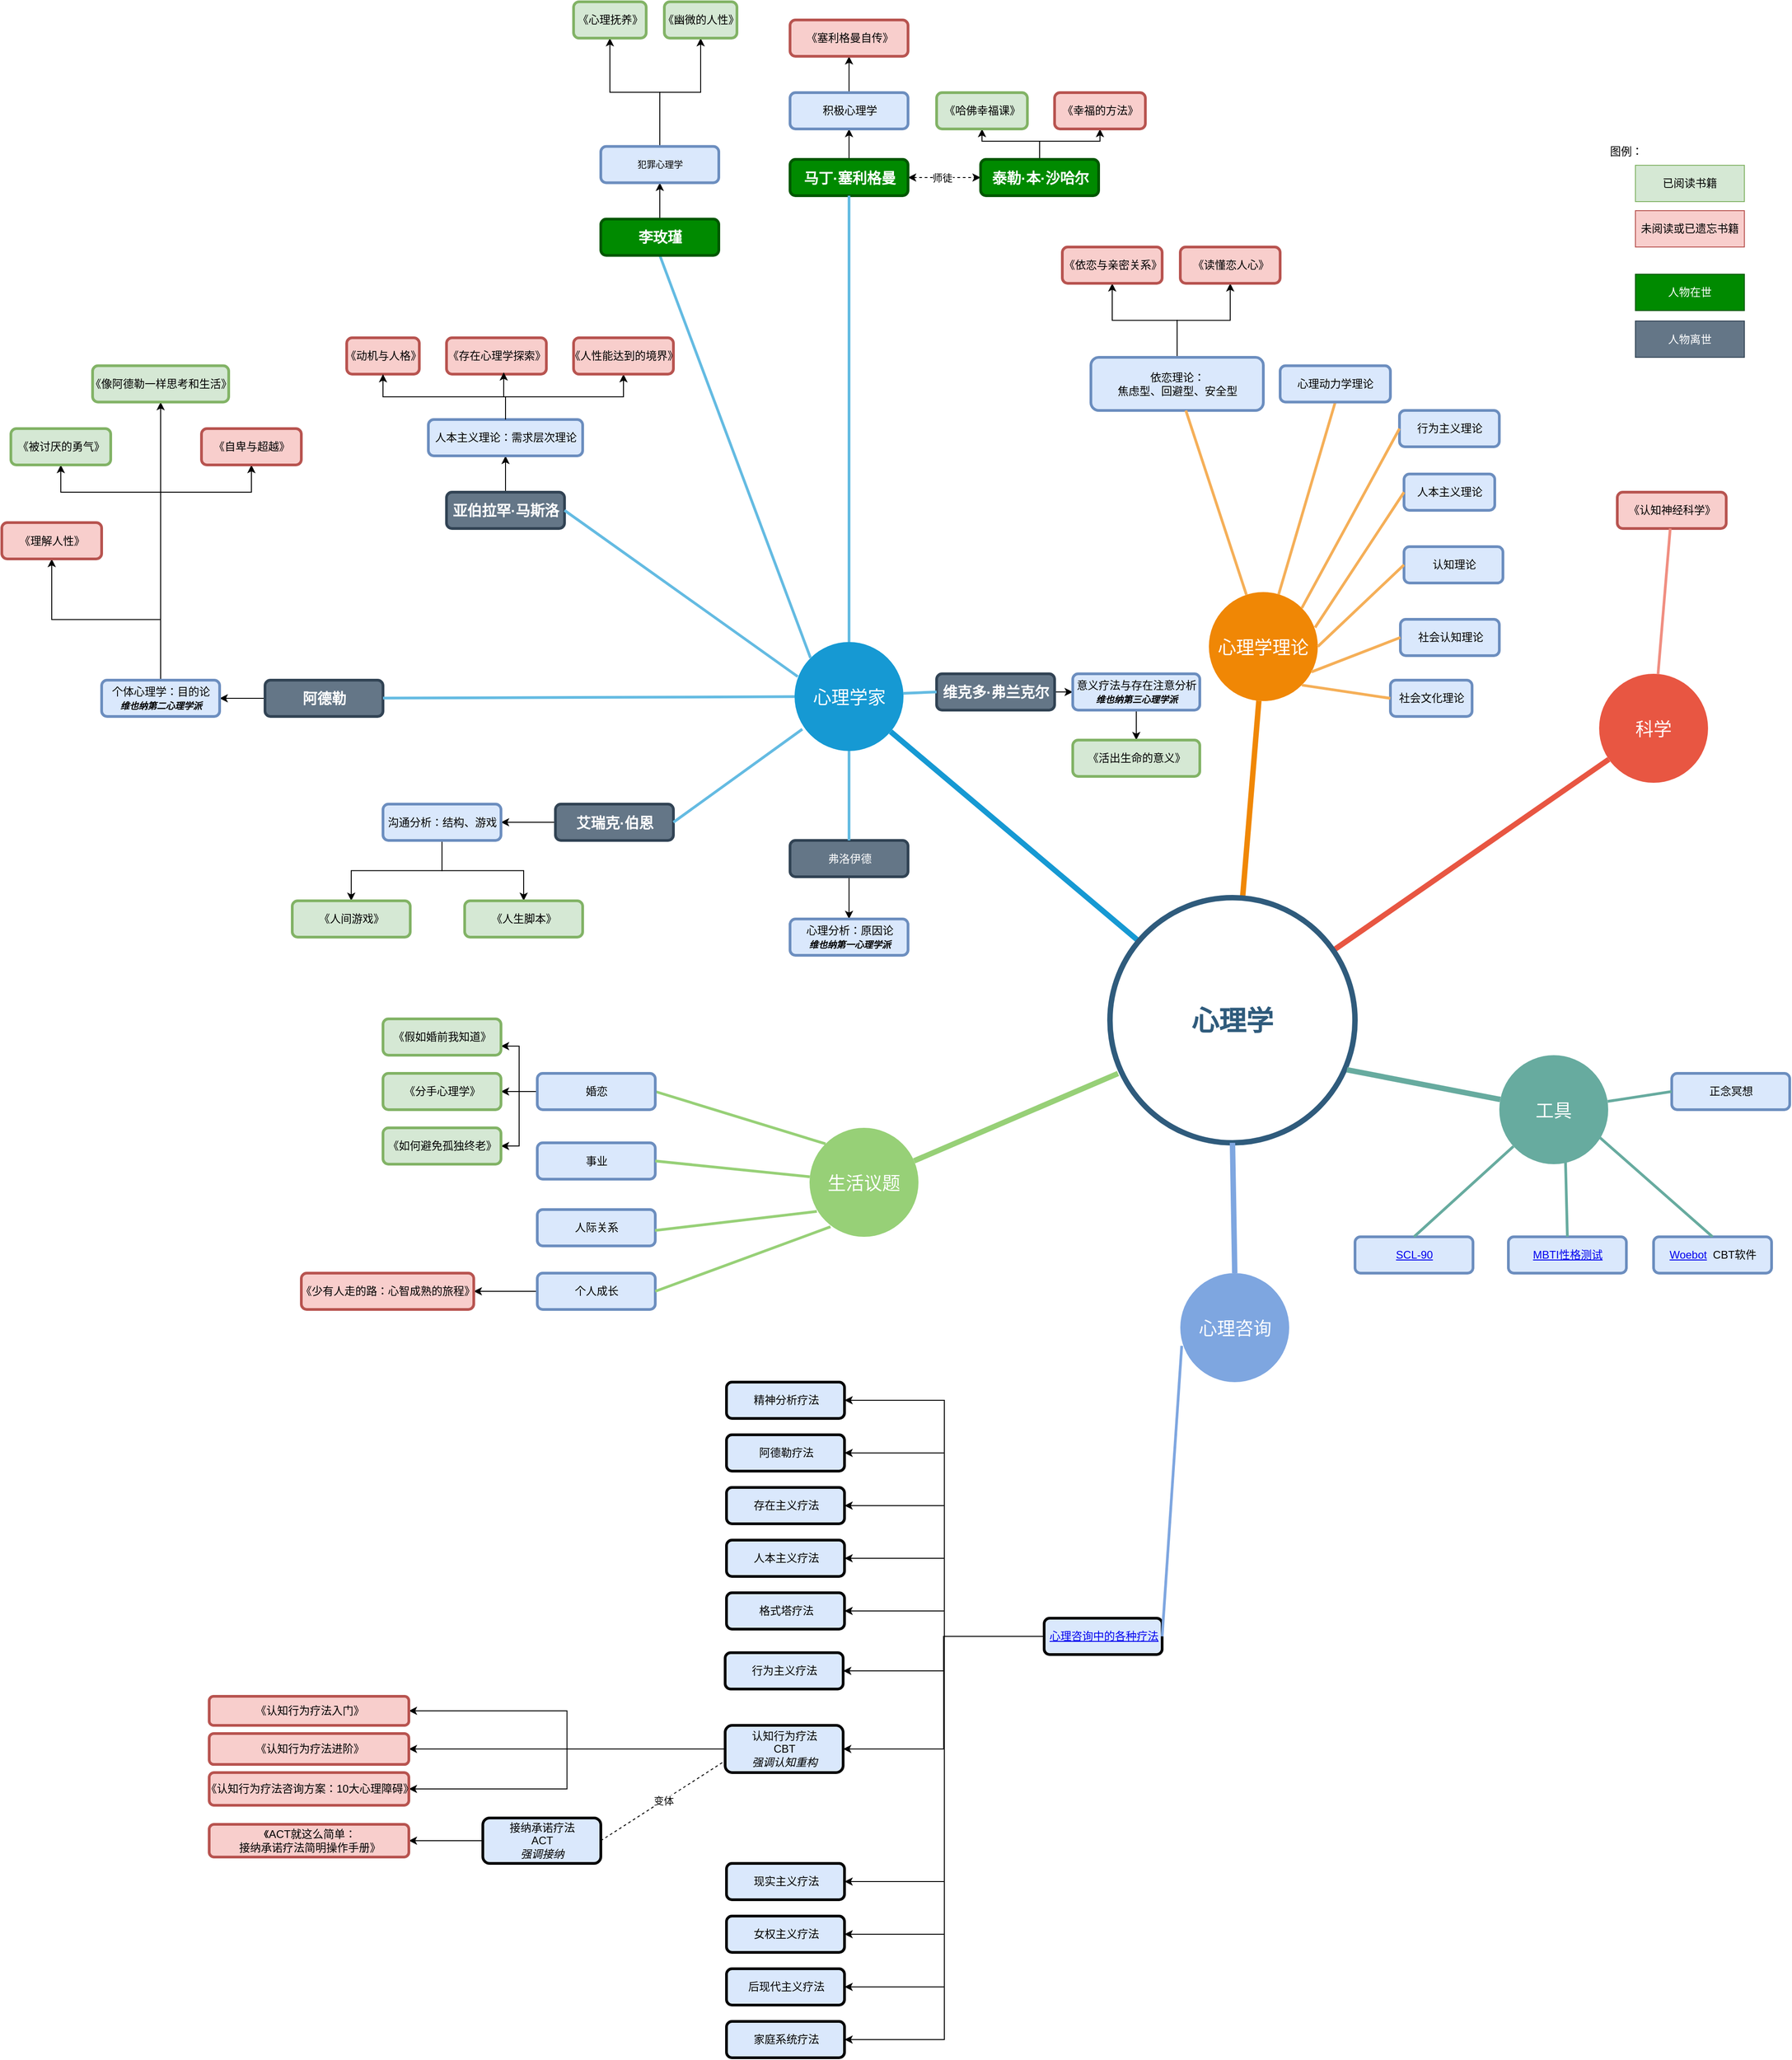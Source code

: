 <mxfile version="22.1.16" type="github">
  <diagram id="6a731a19-8d31-9384-78a2-239565b7b9f0" name="Page-1">
    <mxGraphModel dx="2595" dy="1586" grid="1" gridSize="10" guides="1" tooltips="1" connect="1" arrows="1" fold="1" page="1" pageScale="1" pageWidth="1169" pageHeight="827" background="none" math="0" shadow="0">
      <root>
        <mxCell id="0" />
        <mxCell id="1" parent="0" />
        <mxCell id="1350" value="心理学家" style="ellipse;whiteSpace=wrap;html=1;shadow=0;fontFamily=Helvetica;fontSize=20;fontColor=#FFFFFF;align=center;strokeWidth=3;fillColor=#1699D3;strokeColor=none;" parent="1" vertex="1">
          <mxGeometry x="613.5" y="395" width="120" height="120" as="geometry" />
        </mxCell>
        <mxCell id="1351" value="心理学理论" style="ellipse;whiteSpace=wrap;html=1;shadow=0;fontFamily=Helvetica;fontSize=20;fontColor=#FFFFFF;align=center;strokeWidth=3;fillColor=#F08705;strokeColor=none;gradientColor=none;" parent="1" vertex="1">
          <mxGeometry x="1070" y="340" width="120" height="120" as="geometry" />
        </mxCell>
        <mxCell id="1352" value="科学" style="ellipse;whiteSpace=wrap;html=1;shadow=0;fontFamily=Helvetica;fontSize=20;fontColor=#FFFFFF;align=center;strokeWidth=3;fillColor=#E85642;strokeColor=none;" parent="1" vertex="1">
          <mxGeometry x="1500" y="430" width="120" height="120" as="geometry" />
        </mxCell>
        <mxCell id="1359" style="endArrow=none;strokeWidth=6;strokeColor=#1699D3;html=1;" parent="1" source="1515" target="1350" edge="1">
          <mxGeometry relative="1" as="geometry" />
        </mxCell>
        <mxCell id="1360" style="endArrow=none;strokeWidth=6;strokeColor=#f08705;html=1;" parent="1" source="1515" target="1351" edge="1">
          <mxGeometry relative="1" as="geometry" />
        </mxCell>
        <mxCell id="1361" style="endArrow=none;strokeWidth=6;strokeColor=#E85642;html=1;" parent="1" source="1515" target="1352" edge="1">
          <mxGeometry relative="1" as="geometry" />
        </mxCell>
        <mxCell id="acqs4JBvhIZbfSe7umoF-1547" value="" style="edgeStyle=orthogonalEdgeStyle;rounded=0;orthogonalLoop=1;jettySize=auto;html=1;" parent="1" source="1372" target="acqs4JBvhIZbfSe7umoF-1546" edge="1">
          <mxGeometry relative="1" as="geometry" />
        </mxCell>
        <mxCell id="1372" value="弗洛伊德" style="rounded=1;fillColor=#647687;strokeColor=#314354;strokeWidth=3;shadow=0;html=1;fontColor=#ffffff;" parent="1" vertex="1">
          <mxGeometry x="608.5" y="613.5" width="130" height="40" as="geometry" />
        </mxCell>
        <mxCell id="acqs4JBvhIZbfSe7umoF-1543" value="" style="edgeStyle=orthogonalEdgeStyle;rounded=0;orthogonalLoop=1;jettySize=auto;html=1;" parent="1" source="1373" target="acqs4JBvhIZbfSe7umoF-1542" edge="1">
          <mxGeometry relative="1" as="geometry" />
        </mxCell>
        <mxCell id="1373" value="&lt;font style=&quot;font-size: 16px;&quot;&gt;&lt;b&gt;阿德勒&lt;/b&gt;&lt;/font&gt;" style="rounded=1;fillColor=#647687;strokeColor=#314354;strokeWidth=3;shadow=0;html=1;fontColor=#ffffff;" parent="1" vertex="1">
          <mxGeometry x="30" y="437" width="130" height="40" as="geometry" />
        </mxCell>
        <mxCell id="acqs4JBvhIZbfSe7umoF-1552" value="" style="edgeStyle=orthogonalEdgeStyle;rounded=0;orthogonalLoop=1;jettySize=auto;html=1;" parent="1" source="1374" target="acqs4JBvhIZbfSe7umoF-1551" edge="1">
          <mxGeometry relative="1" as="geometry" />
        </mxCell>
        <mxCell id="acqs4JBvhIZbfSe7umoF-1590" value="" style="edgeStyle=orthogonalEdgeStyle;rounded=0;orthogonalLoop=1;jettySize=auto;html=1;startArrow=classic;startFill=1;dashed=1;" parent="1" source="1374" target="acqs4JBvhIZbfSe7umoF-1589" edge="1">
          <mxGeometry relative="1" as="geometry" />
        </mxCell>
        <mxCell id="acqs4JBvhIZbfSe7umoF-1642" value="师徒" style="edgeLabel;html=1;align=center;verticalAlign=middle;resizable=0;points=[];" parent="acqs4JBvhIZbfSe7umoF-1590" vertex="1" connectable="0">
          <mxGeometry x="-0.062" y="1" relative="1" as="geometry">
            <mxPoint y="1" as="offset" />
          </mxGeometry>
        </mxCell>
        <mxCell id="1374" value="&lt;font style=&quot;font-size: 16px;&quot;&gt;&lt;b&gt;马丁·塞利格曼&lt;/b&gt;&lt;/font&gt;" style="rounded=1;fillColor=#008a00;strokeColor=#005700;strokeWidth=3;shadow=0;html=1;fontColor=#ffffff;" parent="1" vertex="1">
          <mxGeometry x="608.5" y="-136.5" width="130" height="40" as="geometry" />
        </mxCell>
        <mxCell id="1384" value="" style="edgeStyle=none;endArrow=none;strokeWidth=3;strokeColor=#64BBE2;html=1;" parent="1" source="1350" target="1372" edge="1">
          <mxGeometry x="-221.5" y="56.5" width="100" height="100" as="geometry">
            <mxPoint x="-131.5" y="280" as="sourcePoint" />
            <mxPoint x="-31.5" y="180" as="targetPoint" />
          </mxGeometry>
        </mxCell>
        <mxCell id="1385" value="" style="edgeStyle=none;endArrow=none;strokeWidth=3;strokeColor=#64BBE2;html=1;" parent="1" source="1350" target="1373" edge="1">
          <mxGeometry x="-221.5" y="56.5" width="100" height="100" as="geometry">
            <mxPoint x="-131.5" y="280" as="sourcePoint" />
            <mxPoint x="-31.5" y="180" as="targetPoint" />
          </mxGeometry>
        </mxCell>
        <mxCell id="1386" value="" style="edgeStyle=none;endArrow=none;strokeWidth=3;strokeColor=#64BBE2;html=1;" parent="1" source="1350" target="1374" edge="1">
          <mxGeometry x="-221.5" y="56.5" width="100" height="100" as="geometry">
            <mxPoint x="-131.5" y="280" as="sourcePoint" />
            <mxPoint x="-31.5" y="180" as="targetPoint" />
          </mxGeometry>
        </mxCell>
        <mxCell id="acqs4JBvhIZbfSe7umoF-1562" style="edgeStyle=orthogonalEdgeStyle;rounded=0;orthogonalLoop=1;jettySize=auto;html=1;exitX=0.5;exitY=0;exitDx=0;exitDy=0;entryX=0.5;entryY=1;entryDx=0;entryDy=0;" parent="1" source="1392" target="acqs4JBvhIZbfSe7umoF-1554" edge="1">
          <mxGeometry relative="1" as="geometry" />
        </mxCell>
        <mxCell id="acqs4JBvhIZbfSe7umoF-1563" style="edgeStyle=orthogonalEdgeStyle;rounded=0;orthogonalLoop=1;jettySize=auto;html=1;exitX=0.5;exitY=0;exitDx=0;exitDy=0;entryX=0.5;entryY=1;entryDx=0;entryDy=0;" parent="1" source="1392" target="acqs4JBvhIZbfSe7umoF-1556" edge="1">
          <mxGeometry relative="1" as="geometry" />
        </mxCell>
        <mxCell id="1392" value="依恋理论：&lt;br&gt;焦虑型、回避型、安全型" style="rounded=1;fillColor=#dae8fc;strokeColor=#6c8ebf;strokeWidth=3;shadow=0;html=1;" parent="1" vertex="1">
          <mxGeometry x="940" y="81.5" width="190" height="58.5" as="geometry" />
        </mxCell>
        <mxCell id="1404" value="" style="edgeStyle=none;endArrow=none;strokeWidth=3;strokeColor=#F5AF58;html=1;" parent="1" source="1351" target="1392" edge="1">
          <mxGeometry x="3.5" y="21.5" width="100" height="100" as="geometry">
            <mxPoint x="3.5" y="121.5" as="sourcePoint" />
            <mxPoint x="103.5" y="21.5" as="targetPoint" />
          </mxGeometry>
        </mxCell>
        <mxCell id="1405" value="" style="edgeStyle=none;endArrow=none;strokeWidth=3;strokeColor=#F5AF58;html=1;entryX=0.5;entryY=1;entryDx=0;entryDy=0;" parent="1" source="1351" target="acqs4JBvhIZbfSe7umoF-1697" edge="1">
          <mxGeometry x="3.5" y="21.5" width="100" height="100" as="geometry">
            <mxPoint x="3.5" y="121.5" as="sourcePoint" />
            <mxPoint x="1217.235" y="121.5" as="targetPoint" />
          </mxGeometry>
        </mxCell>
        <mxCell id="1416" value="《认知神经科学》" style="rounded=1;fillColor=#f8cecc;strokeColor=#b85450;strokeWidth=3;shadow=0;html=1;" parent="1" vertex="1">
          <mxGeometry x="1520" y="230" width="120" height="40" as="geometry" />
        </mxCell>
        <mxCell id="1427" value="" style="edgeStyle=none;endArrow=none;strokeWidth=3;strokeColor=#F08E81;html=1;" parent="1" source="1352" target="1416" edge="1">
          <mxGeometry x="31" y="106.5" width="100" height="100" as="geometry">
            <mxPoint x="31" y="206.5" as="sourcePoint" />
            <mxPoint x="131" y="106.5" as="targetPoint" />
          </mxGeometry>
        </mxCell>
        <mxCell id="1515" value="心理学" style="ellipse;whiteSpace=wrap;html=1;shadow=0;fontFamily=Helvetica;fontSize=30;fontColor=#2F5B7C;align=center;strokeColor=#2F5B7C;strokeWidth=6;fillColor=#FFFFFF;fontStyle=1;gradientColor=none;" parent="1" vertex="1">
          <mxGeometry x="961" y="676.5" width="270" height="270" as="geometry" />
        </mxCell>
        <mxCell id="acqs4JBvhIZbfSe7umoF-1571" style="edgeStyle=orthogonalEdgeStyle;rounded=0;orthogonalLoop=1;jettySize=auto;html=1;exitX=0.5;exitY=0;exitDx=0;exitDy=0;entryX=0.5;entryY=1;entryDx=0;entryDy=0;" parent="1" source="acqs4JBvhIZbfSe7umoF-1542" target="acqs4JBvhIZbfSe7umoF-1570" edge="1">
          <mxGeometry relative="1" as="geometry">
            <Array as="points">
              <mxPoint x="-85" y="230" />
              <mxPoint x="-195" y="230" />
            </Array>
          </mxGeometry>
        </mxCell>
        <mxCell id="acqs4JBvhIZbfSe7umoF-1572" style="edgeStyle=orthogonalEdgeStyle;rounded=0;orthogonalLoop=1;jettySize=auto;html=1;exitX=0.5;exitY=0;exitDx=0;exitDy=0;entryX=0.5;entryY=1;entryDx=0;entryDy=0;" parent="1" source="acqs4JBvhIZbfSe7umoF-1542" target="acqs4JBvhIZbfSe7umoF-1567" edge="1">
          <mxGeometry relative="1" as="geometry" />
        </mxCell>
        <mxCell id="acqs4JBvhIZbfSe7umoF-1573" style="edgeStyle=orthogonalEdgeStyle;rounded=0;orthogonalLoop=1;jettySize=auto;html=1;exitX=0.5;exitY=0;exitDx=0;exitDy=0;" parent="1" source="acqs4JBvhIZbfSe7umoF-1542" target="acqs4JBvhIZbfSe7umoF-1565" edge="1">
          <mxGeometry relative="1" as="geometry">
            <Array as="points">
              <mxPoint x="-85" y="230" />
              <mxPoint x="15" y="230" />
            </Array>
          </mxGeometry>
        </mxCell>
        <mxCell id="acqs4JBvhIZbfSe7umoF-1576" style="edgeStyle=orthogonalEdgeStyle;rounded=0;orthogonalLoop=1;jettySize=auto;html=1;exitX=0.5;exitY=0;exitDx=0;exitDy=0;entryX=0.5;entryY=1;entryDx=0;entryDy=0;" parent="1" source="acqs4JBvhIZbfSe7umoF-1542" target="acqs4JBvhIZbfSe7umoF-1574" edge="1">
          <mxGeometry relative="1" as="geometry" />
        </mxCell>
        <mxCell id="acqs4JBvhIZbfSe7umoF-1542" value="个体心理学：目的论&lt;br&gt;&lt;i&gt;&lt;font style=&quot;font-size: 10px;&quot;&gt;&lt;b&gt;维也纳第二心理学派&lt;/b&gt;&lt;/font&gt;&lt;/i&gt;" style="rounded=1;fillColor=#dae8fc;strokeColor=#6c8ebf;strokeWidth=3;shadow=0;html=1;" parent="1" vertex="1">
          <mxGeometry x="-150" y="437" width="130" height="40" as="geometry" />
        </mxCell>
        <mxCell id="acqs4JBvhIZbfSe7umoF-1546" value="心理分析：原因论&lt;br&gt;&lt;i style=&quot;border-color: var(--border-color);&quot;&gt;&lt;font style=&quot;border-color: var(--border-color); font-size: 10px;&quot;&gt;&lt;b style=&quot;border-color: var(--border-color);&quot;&gt;维也纳第一心理学派&lt;/b&gt;&lt;/font&gt;&lt;/i&gt;" style="rounded=1;fillColor=#dae8fc;strokeColor=#6c8ebf;strokeWidth=3;shadow=0;html=1;" parent="1" vertex="1">
          <mxGeometry x="608.5" y="700" width="130" height="40" as="geometry" />
        </mxCell>
        <mxCell id="acqs4JBvhIZbfSe7umoF-1597" value="" style="edgeStyle=orthogonalEdgeStyle;rounded=0;orthogonalLoop=1;jettySize=auto;html=1;" parent="1" source="acqs4JBvhIZbfSe7umoF-1551" target="acqs4JBvhIZbfSe7umoF-1596" edge="1">
          <mxGeometry relative="1" as="geometry" />
        </mxCell>
        <mxCell id="acqs4JBvhIZbfSe7umoF-1551" value="积极心理学" style="rounded=1;fillColor=#dae8fc;strokeColor=#6c8ebf;strokeWidth=3;shadow=0;html=1;" parent="1" vertex="1">
          <mxGeometry x="608.5" y="-210" width="130" height="40" as="geometry" />
        </mxCell>
        <mxCell id="acqs4JBvhIZbfSe7umoF-1554" value="《依恋与亲密关系》" style="rounded=1;fillColor=#f8cecc;strokeColor=#b85450;strokeWidth=3;shadow=0;html=1;" parent="1" vertex="1">
          <mxGeometry x="908.5" y="-40" width="110" height="40" as="geometry" />
        </mxCell>
        <mxCell id="acqs4JBvhIZbfSe7umoF-1556" value="《读懂恋人心》" style="rounded=1;fillColor=#f8cecc;strokeColor=#b85450;strokeWidth=3;shadow=0;html=1;" parent="1" vertex="1">
          <mxGeometry x="1038.5" y="-40" width="110" height="40" as="geometry" />
        </mxCell>
        <mxCell id="acqs4JBvhIZbfSe7umoF-1565" value="《自卑与超越》" style="rounded=1;fillColor=#f8cecc;strokeColor=#b85450;strokeWidth=3;shadow=0;html=1;" parent="1" vertex="1">
          <mxGeometry x="-40" y="160" width="110" height="40" as="geometry" />
        </mxCell>
        <mxCell id="acqs4JBvhIZbfSe7umoF-1567" value="《像阿德勒一样思考和生活》" style="rounded=1;fillColor=#d5e8d4;strokeColor=#82b366;strokeWidth=3;shadow=0;html=1;" parent="1" vertex="1">
          <mxGeometry x="-160" y="90.75" width="150" height="40" as="geometry" />
        </mxCell>
        <mxCell id="acqs4JBvhIZbfSe7umoF-1570" value="《被讨厌的勇气》" style="rounded=1;fillColor=#d5e8d4;strokeColor=#82b366;strokeWidth=3;shadow=0;html=1;" parent="1" vertex="1">
          <mxGeometry x="-250" y="160" width="110" height="40" as="geometry" />
        </mxCell>
        <mxCell id="acqs4JBvhIZbfSe7umoF-1574" value="《理解人性》" style="rounded=1;fillColor=#f8cecc;strokeColor=#b85450;strokeWidth=3;shadow=0;html=1;" parent="1" vertex="1">
          <mxGeometry x="-260" y="263.5" width="110" height="40" as="geometry" />
        </mxCell>
        <mxCell id="acqs4JBvhIZbfSe7umoF-1582" value="" style="edgeStyle=orthogonalEdgeStyle;rounded=0;orthogonalLoop=1;jettySize=auto;html=1;" parent="1" source="acqs4JBvhIZbfSe7umoF-1578" target="acqs4JBvhIZbfSe7umoF-1581" edge="1">
          <mxGeometry relative="1" as="geometry" />
        </mxCell>
        <mxCell id="acqs4JBvhIZbfSe7umoF-1578" value="&lt;font style=&quot;font-size: 16px;&quot;&gt;&lt;b&gt;艾瑞克·伯恩&lt;/b&gt;&lt;/font&gt;" style="rounded=1;fillColor=#647687;strokeColor=#314354;strokeWidth=3;shadow=0;html=1;fontColor=#ffffff;" parent="1" vertex="1">
          <mxGeometry x="350" y="573.5" width="130" height="40" as="geometry" />
        </mxCell>
        <mxCell id="acqs4JBvhIZbfSe7umoF-1580" value="" style="edgeStyle=none;endArrow=none;strokeWidth=3;strokeColor=#64BBE2;html=1;exitX=0.071;exitY=0.8;exitDx=0;exitDy=0;exitPerimeter=0;entryX=1;entryY=0.5;entryDx=0;entryDy=0;" parent="1" source="1350" target="acqs4JBvhIZbfSe7umoF-1578" edge="1">
          <mxGeometry x="-221.5" y="56.5" width="100" height="100" as="geometry">
            <mxPoint x="585" y="699.7" as="sourcePoint" />
            <mxPoint x="441" y="701.7" as="targetPoint" />
          </mxGeometry>
        </mxCell>
        <mxCell id="acqs4JBvhIZbfSe7umoF-1584" value="" style="edgeStyle=orthogonalEdgeStyle;rounded=0;orthogonalLoop=1;jettySize=auto;html=1;" parent="1" source="acqs4JBvhIZbfSe7umoF-1581" target="acqs4JBvhIZbfSe7umoF-1583" edge="1">
          <mxGeometry relative="1" as="geometry" />
        </mxCell>
        <mxCell id="acqs4JBvhIZbfSe7umoF-1588" style="edgeStyle=orthogonalEdgeStyle;rounded=0;orthogonalLoop=1;jettySize=auto;html=1;exitX=0.5;exitY=1;exitDx=0;exitDy=0;entryX=0.5;entryY=0;entryDx=0;entryDy=0;" parent="1" source="acqs4JBvhIZbfSe7umoF-1581" target="acqs4JBvhIZbfSe7umoF-1585" edge="1">
          <mxGeometry relative="1" as="geometry" />
        </mxCell>
        <mxCell id="acqs4JBvhIZbfSe7umoF-1581" value="沟通分析：结构、游戏" style="rounded=1;fillColor=#dae8fc;strokeColor=#6c8ebf;strokeWidth=3;shadow=0;html=1;" parent="1" vertex="1">
          <mxGeometry x="160" y="573.5" width="130" height="40" as="geometry" />
        </mxCell>
        <mxCell id="acqs4JBvhIZbfSe7umoF-1583" value="《人间游戏》" style="rounded=1;fillColor=#d5e8d4;strokeColor=#82b366;strokeWidth=3;shadow=0;html=1;" parent="1" vertex="1">
          <mxGeometry x="60" y="680" width="130" height="40" as="geometry" />
        </mxCell>
        <mxCell id="acqs4JBvhIZbfSe7umoF-1585" value="《人生脚本》" style="rounded=1;fillColor=#d5e8d4;strokeColor=#82b366;strokeWidth=3;shadow=0;html=1;" parent="1" vertex="1">
          <mxGeometry x="250" y="680" width="130" height="40" as="geometry" />
        </mxCell>
        <mxCell id="acqs4JBvhIZbfSe7umoF-1592" value="" style="edgeStyle=orthogonalEdgeStyle;rounded=0;orthogonalLoop=1;jettySize=auto;html=1;" parent="1" source="acqs4JBvhIZbfSe7umoF-1589" target="acqs4JBvhIZbfSe7umoF-1591" edge="1">
          <mxGeometry relative="1" as="geometry" />
        </mxCell>
        <mxCell id="acqs4JBvhIZbfSe7umoF-1595" style="edgeStyle=orthogonalEdgeStyle;rounded=0;orthogonalLoop=1;jettySize=auto;html=1;exitX=0.5;exitY=0;exitDx=0;exitDy=0;entryX=0.5;entryY=1;entryDx=0;entryDy=0;" parent="1" source="acqs4JBvhIZbfSe7umoF-1589" target="acqs4JBvhIZbfSe7umoF-1593" edge="1">
          <mxGeometry relative="1" as="geometry" />
        </mxCell>
        <mxCell id="acqs4JBvhIZbfSe7umoF-1589" value="&lt;font style=&quot;font-size: 16px;&quot;&gt;&lt;b&gt;泰勒·本·沙哈尔&lt;/b&gt;&lt;/font&gt;" style="rounded=1;fillColor=#008a00;strokeColor=#005700;strokeWidth=3;shadow=0;html=1;fontColor=#ffffff;" parent="1" vertex="1">
          <mxGeometry x="818.5" y="-136.5" width="130" height="40" as="geometry" />
        </mxCell>
        <mxCell id="acqs4JBvhIZbfSe7umoF-1591" value="《哈佛幸福课》" style="rounded=1;fillColor=#d5e8d4;strokeColor=#82b366;strokeWidth=3;shadow=0;html=1;" parent="1" vertex="1">
          <mxGeometry x="770" y="-210" width="100" height="40" as="geometry" />
        </mxCell>
        <mxCell id="acqs4JBvhIZbfSe7umoF-1593" value="《幸福的方法》" style="rounded=1;fillColor=#f8cecc;strokeColor=#b85450;strokeWidth=3;shadow=0;html=1;" parent="1" vertex="1">
          <mxGeometry x="900" y="-210" width="100" height="40" as="geometry" />
        </mxCell>
        <mxCell id="acqs4JBvhIZbfSe7umoF-1596" value="《塞利格曼自传》" style="rounded=1;fillColor=#f8cecc;strokeColor=#b85450;strokeWidth=3;shadow=0;html=1;" parent="1" vertex="1">
          <mxGeometry x="608.5" y="-290" width="130" height="40" as="geometry" />
        </mxCell>
        <mxCell id="acqs4JBvhIZbfSe7umoF-1600" value="" style="edgeStyle=none;endArrow=none;strokeWidth=3;strokeColor=#64BBE2;html=1;exitX=0;exitY=0;exitDx=0;exitDy=0;entryX=0.5;entryY=1;entryDx=0;entryDy=0;" parent="1" source="1350" target="acqs4JBvhIZbfSe7umoF-1601" edge="1">
          <mxGeometry x="-221.5" y="56.5" width="100" height="100" as="geometry">
            <mxPoint x="609" y="389.7" as="sourcePoint" />
            <mxPoint x="530" y="370" as="targetPoint" />
          </mxGeometry>
        </mxCell>
        <mxCell id="acqs4JBvhIZbfSe7umoF-1607" value="" style="edgeStyle=orthogonalEdgeStyle;rounded=0;orthogonalLoop=1;jettySize=auto;html=1;" parent="1" source="acqs4JBvhIZbfSe7umoF-1601" target="acqs4JBvhIZbfSe7umoF-1606" edge="1">
          <mxGeometry relative="1" as="geometry" />
        </mxCell>
        <mxCell id="acqs4JBvhIZbfSe7umoF-1601" value="&lt;font style=&quot;font-size: 16px;&quot;&gt;&lt;b&gt;李玫瑾&lt;/b&gt;&lt;/font&gt;" style="rounded=1;fillColor=#008a00;strokeColor=#005700;strokeWidth=3;shadow=0;html=1;fontColor=#ffffff;" parent="1" vertex="1">
          <mxGeometry x="400" y="-70.75" width="130" height="40" as="geometry" />
        </mxCell>
        <mxCell id="acqs4JBvhIZbfSe7umoF-1603" value="未阅读或已遗忘书籍" style="rounded=0;whiteSpace=wrap;html=1;fillColor=#f8cecc;strokeColor=#b85450;" parent="1" vertex="1">
          <mxGeometry x="1540" y="-80" width="120" height="40" as="geometry" />
        </mxCell>
        <mxCell id="acqs4JBvhIZbfSe7umoF-1604" value="已阅读书籍" style="rounded=0;whiteSpace=wrap;html=1;fillColor=#d5e8d4;strokeColor=#82b366;" parent="1" vertex="1">
          <mxGeometry x="1540" y="-130" width="120" height="40" as="geometry" />
        </mxCell>
        <mxCell id="acqs4JBvhIZbfSe7umoF-1605" value="图例：" style="text;html=1;strokeColor=none;fillColor=none;align=center;verticalAlign=middle;whiteSpace=wrap;rounded=0;" parent="1" vertex="1">
          <mxGeometry x="1500" y="-160" width="60" height="30" as="geometry" />
        </mxCell>
        <mxCell id="acqs4JBvhIZbfSe7umoF-1609" style="edgeStyle=orthogonalEdgeStyle;rounded=0;orthogonalLoop=1;jettySize=auto;html=1;exitX=0.5;exitY=0;exitDx=0;exitDy=0;entryX=0.5;entryY=1;entryDx=0;entryDy=0;" parent="1" source="acqs4JBvhIZbfSe7umoF-1606" target="acqs4JBvhIZbfSe7umoF-1608" edge="1">
          <mxGeometry relative="1" as="geometry" />
        </mxCell>
        <mxCell id="acqs4JBvhIZbfSe7umoF-1611" style="edgeStyle=orthogonalEdgeStyle;rounded=0;orthogonalLoop=1;jettySize=auto;html=1;exitX=0.5;exitY=0;exitDx=0;exitDy=0;entryX=0.5;entryY=1;entryDx=0;entryDy=0;" parent="1" source="acqs4JBvhIZbfSe7umoF-1606" target="acqs4JBvhIZbfSe7umoF-1610" edge="1">
          <mxGeometry relative="1" as="geometry" />
        </mxCell>
        <mxCell id="acqs4JBvhIZbfSe7umoF-1606" value="&lt;font size=&quot;1&quot; style=&quot;&quot;&gt;犯罪心理学&lt;/font&gt;" style="rounded=1;fillColor=#dae8fc;strokeColor=#6c8ebf;strokeWidth=3;shadow=0;html=1;" parent="1" vertex="1">
          <mxGeometry x="400" y="-150.75" width="130" height="40" as="geometry" />
        </mxCell>
        <mxCell id="acqs4JBvhIZbfSe7umoF-1608" value="《心理抚养》" style="rounded=1;fillColor=#d5e8d4;strokeColor=#82b366;strokeWidth=3;shadow=0;html=1;" parent="1" vertex="1">
          <mxGeometry x="370" y="-310" width="80" height="40" as="geometry" />
        </mxCell>
        <mxCell id="acqs4JBvhIZbfSe7umoF-1610" value="《幽微的人性》" style="rounded=1;fillColor=#d5e8d4;strokeColor=#82b366;strokeWidth=3;shadow=0;html=1;" parent="1" vertex="1">
          <mxGeometry x="470" y="-310" width="80" height="40" as="geometry" />
        </mxCell>
        <mxCell id="acqs4JBvhIZbfSe7umoF-1612" value="人物离世" style="rounded=0;whiteSpace=wrap;html=1;fillColor=#647687;strokeColor=#314354;fontColor=#ffffff;" parent="1" vertex="1">
          <mxGeometry x="1540" y="41.5" width="120" height="40" as="geometry" />
        </mxCell>
        <mxCell id="acqs4JBvhIZbfSe7umoF-1613" value="人物在世" style="rounded=0;whiteSpace=wrap;html=1;fillColor=#008a00;strokeColor=#005700;fontColor=#ffffff;" parent="1" vertex="1">
          <mxGeometry x="1540" y="-10" width="120" height="40" as="geometry" />
        </mxCell>
        <mxCell id="acqs4JBvhIZbfSe7umoF-1618" value="心理咨询" style="ellipse;whiteSpace=wrap;html=1;shadow=0;fontFamily=Helvetica;fontSize=20;fontColor=#FFFFFF;align=center;strokeWidth=3;fillColor=#7EA6E0;strokeColor=none;gradientColor=none;" parent="1" vertex="1">
          <mxGeometry x="1038.5" y="1090" width="120" height="120" as="geometry" />
        </mxCell>
        <mxCell id="acqs4JBvhIZbfSe7umoF-1619" style="endArrow=none;strokeWidth=6;strokeColor=#7EA6E0;html=1;entryX=0.5;entryY=0;entryDx=0;entryDy=0;exitX=0.5;exitY=1;exitDx=0;exitDy=0;" parent="1" source="1515" target="acqs4JBvhIZbfSe7umoF-1618" edge="1">
          <mxGeometry relative="1" as="geometry">
            <mxPoint x="960" y="840" as="sourcePoint" />
            <mxPoint x="700" y="890" as="targetPoint" />
          </mxGeometry>
        </mxCell>
        <mxCell id="acqs4JBvhIZbfSe7umoF-1620" value="生活议题" style="ellipse;whiteSpace=wrap;html=1;shadow=0;fontFamily=Helvetica;fontSize=20;fontColor=#FFFFFF;align=center;strokeWidth=3;fillColor=#97D077;strokeColor=none;gradientColor=none;" parent="1" vertex="1">
          <mxGeometry x="630" y="930" width="120" height="120" as="geometry" />
        </mxCell>
        <mxCell id="acqs4JBvhIZbfSe7umoF-1621" style="endArrow=none;strokeWidth=6;strokeColor=#97D077;html=1;exitX=0.033;exitY=0.717;exitDx=0;exitDy=0;exitPerimeter=0;" parent="1" source="1515" target="acqs4JBvhIZbfSe7umoF-1620" edge="1">
          <mxGeometry relative="1" as="geometry">
            <mxPoint x="948.5" y="1030" as="sourcePoint" />
            <mxPoint x="674.5" y="800" as="targetPoint" />
          </mxGeometry>
        </mxCell>
        <mxCell id="acqs4JBvhIZbfSe7umoF-1624" value="" style="edgeStyle=none;endArrow=none;strokeWidth=3;strokeColor=#97D077;html=1;exitX=0;exitY=0;exitDx=0;exitDy=0;entryX=1;entryY=0.5;entryDx=0;entryDy=0;" parent="1" source="acqs4JBvhIZbfSe7umoF-1620" target="acqs4JBvhIZbfSe7umoF-1627" edge="1">
          <mxGeometry x="-221.5" y="56.5" width="100" height="100" as="geometry">
            <mxPoint x="613.48" y="844" as="sourcePoint" />
            <mxPoint x="475" y="890" as="targetPoint" />
          </mxGeometry>
        </mxCell>
        <mxCell id="acqs4JBvhIZbfSe7umoF-1631" style="edgeStyle=orthogonalEdgeStyle;rounded=0;orthogonalLoop=1;jettySize=auto;html=1;exitX=0;exitY=0.5;exitDx=0;exitDy=0;entryX=1;entryY=0.75;entryDx=0;entryDy=0;" parent="1" source="acqs4JBvhIZbfSe7umoF-1627" target="acqs4JBvhIZbfSe7umoF-1628" edge="1">
          <mxGeometry relative="1" as="geometry" />
        </mxCell>
        <mxCell id="acqs4JBvhIZbfSe7umoF-1632" style="edgeStyle=orthogonalEdgeStyle;rounded=0;orthogonalLoop=1;jettySize=auto;html=1;exitX=0;exitY=0.5;exitDx=0;exitDy=0;entryX=1;entryY=0.5;entryDx=0;entryDy=0;" parent="1" source="acqs4JBvhIZbfSe7umoF-1627" target="acqs4JBvhIZbfSe7umoF-1629" edge="1">
          <mxGeometry relative="1" as="geometry" />
        </mxCell>
        <mxCell id="acqs4JBvhIZbfSe7umoF-1633" style="edgeStyle=orthogonalEdgeStyle;rounded=0;orthogonalLoop=1;jettySize=auto;html=1;exitX=0;exitY=0.5;exitDx=0;exitDy=0;entryX=1;entryY=0.5;entryDx=0;entryDy=0;" parent="1" source="acqs4JBvhIZbfSe7umoF-1627" target="acqs4JBvhIZbfSe7umoF-1630" edge="1">
          <mxGeometry relative="1" as="geometry" />
        </mxCell>
        <mxCell id="acqs4JBvhIZbfSe7umoF-1627" value="婚恋" style="rounded=1;fillColor=#dae8fc;strokeColor=#6c8ebf;strokeWidth=3;shadow=0;html=1;" parent="1" vertex="1">
          <mxGeometry x="330" y="870" width="130" height="40" as="geometry" />
        </mxCell>
        <mxCell id="acqs4JBvhIZbfSe7umoF-1628" value="《假如婚前我知道》" style="rounded=1;fillColor=#d5e8d4;strokeColor=#82b366;strokeWidth=3;shadow=0;html=1;" parent="1" vertex="1">
          <mxGeometry x="160" y="810" width="130" height="40" as="geometry" />
        </mxCell>
        <mxCell id="acqs4JBvhIZbfSe7umoF-1629" value="《分手心理学》" style="rounded=1;fillColor=#d5e8d4;strokeColor=#82b366;strokeWidth=3;shadow=0;html=1;" parent="1" vertex="1">
          <mxGeometry x="160" y="870" width="130" height="40" as="geometry" />
        </mxCell>
        <mxCell id="acqs4JBvhIZbfSe7umoF-1630" value="《如何避免孤独终老》" style="rounded=1;fillColor=#d5e8d4;strokeColor=#82b366;strokeWidth=3;shadow=0;html=1;" parent="1" vertex="1">
          <mxGeometry x="160" y="930" width="130" height="40" as="geometry" />
        </mxCell>
        <mxCell id="acqs4JBvhIZbfSe7umoF-1639" style="edgeStyle=orthogonalEdgeStyle;rounded=0;orthogonalLoop=1;jettySize=auto;html=1;exitX=1;exitY=0.5;exitDx=0;exitDy=0;entryX=0;entryY=0.5;entryDx=0;entryDy=0;" parent="1" source="acqs4JBvhIZbfSe7umoF-1636" target="acqs4JBvhIZbfSe7umoF-1638" edge="1">
          <mxGeometry relative="1" as="geometry" />
        </mxCell>
        <mxCell id="acqs4JBvhIZbfSe7umoF-1636" value="&lt;font style=&quot;font-size: 16px;&quot;&gt;&lt;b&gt;维克多·弗兰克尔&lt;/b&gt;&lt;/font&gt;" style="rounded=1;fillColor=#647687;strokeColor=#314354;strokeWidth=3;shadow=0;html=1;fontColor=#ffffff;" parent="1" vertex="1">
          <mxGeometry x="770" y="430" width="130" height="40" as="geometry" />
        </mxCell>
        <mxCell id="acqs4JBvhIZbfSe7umoF-1637" value="" style="edgeStyle=none;endArrow=none;strokeWidth=3;strokeColor=#64BBE2;html=1;entryX=1;entryY=0.5;entryDx=0;entryDy=0;exitX=0;exitY=0.5;exitDx=0;exitDy=0;" parent="1" source="acqs4JBvhIZbfSe7umoF-1636" edge="1">
          <mxGeometry x="-221.5" y="56.5" width="100" height="100" as="geometry">
            <mxPoint x="924" y="391.2" as="sourcePoint" />
            <mxPoint x="733.5" y="451.5" as="targetPoint" />
          </mxGeometry>
        </mxCell>
        <mxCell id="acqs4JBvhIZbfSe7umoF-1641" value="" style="edgeStyle=orthogonalEdgeStyle;rounded=0;orthogonalLoop=1;jettySize=auto;html=1;" parent="1" source="acqs4JBvhIZbfSe7umoF-1638" target="acqs4JBvhIZbfSe7umoF-1640" edge="1">
          <mxGeometry relative="1" as="geometry" />
        </mxCell>
        <mxCell id="acqs4JBvhIZbfSe7umoF-1638" value="意义疗法与存在注意分析&lt;br&gt;&lt;i style=&quot;border-color: var(--border-color);&quot;&gt;&lt;font style=&quot;border-color: var(--border-color); font-size: 10px;&quot;&gt;&lt;b style=&quot;border-color: var(--border-color);&quot;&gt;维也纳第三心理学派&lt;/b&gt;&lt;/font&gt;&lt;/i&gt;" style="rounded=1;fillColor=#dae8fc;strokeColor=#6c8ebf;strokeWidth=3;shadow=0;html=1;" parent="1" vertex="1">
          <mxGeometry x="920" y="430" width="140" height="40" as="geometry" />
        </mxCell>
        <mxCell id="acqs4JBvhIZbfSe7umoF-1640" value="《活出生命的意义》" style="rounded=1;fillColor=#d5e8d4;strokeColor=#82b366;strokeWidth=3;shadow=0;html=1;" parent="1" vertex="1">
          <mxGeometry x="920" y="503" width="140" height="40" as="geometry" />
        </mxCell>
        <mxCell id="acqs4JBvhIZbfSe7umoF-1647" style="edgeStyle=orthogonalEdgeStyle;rounded=0;orthogonalLoop=1;jettySize=auto;html=1;exitX=0;exitY=0.5;exitDx=0;exitDy=0;entryX=1;entryY=0.5;entryDx=0;entryDy=0;" parent="1" source="acqs4JBvhIZbfSe7umoF-1643" target="acqs4JBvhIZbfSe7umoF-1645" edge="1">
          <mxGeometry relative="1" as="geometry" />
        </mxCell>
        <mxCell id="acqs4JBvhIZbfSe7umoF-1658" style="edgeStyle=orthogonalEdgeStyle;rounded=0;orthogonalLoop=1;jettySize=auto;html=1;exitX=0;exitY=0.5;exitDx=0;exitDy=0;entryX=1;entryY=0.5;entryDx=0;entryDy=0;" parent="1" source="acqs4JBvhIZbfSe7umoF-1643" target="acqs4JBvhIZbfSe7umoF-1648" edge="1">
          <mxGeometry relative="1" as="geometry" />
        </mxCell>
        <mxCell id="acqs4JBvhIZbfSe7umoF-1659" style="edgeStyle=orthogonalEdgeStyle;rounded=0;orthogonalLoop=1;jettySize=auto;html=1;exitX=0;exitY=0.5;exitDx=0;exitDy=0;entryX=1;entryY=0.5;entryDx=0;entryDy=0;" parent="1" source="acqs4JBvhIZbfSe7umoF-1643" target="acqs4JBvhIZbfSe7umoF-1649" edge="1">
          <mxGeometry relative="1" as="geometry" />
        </mxCell>
        <mxCell id="acqs4JBvhIZbfSe7umoF-1660" style="edgeStyle=orthogonalEdgeStyle;rounded=0;orthogonalLoop=1;jettySize=auto;html=1;exitX=0;exitY=0.5;exitDx=0;exitDy=0;entryX=1;entryY=0.5;entryDx=0;entryDy=0;" parent="1" source="acqs4JBvhIZbfSe7umoF-1643" target="acqs4JBvhIZbfSe7umoF-1650" edge="1">
          <mxGeometry relative="1" as="geometry" />
        </mxCell>
        <mxCell id="acqs4JBvhIZbfSe7umoF-1661" style="edgeStyle=orthogonalEdgeStyle;rounded=0;orthogonalLoop=1;jettySize=auto;html=1;exitX=0;exitY=0.5;exitDx=0;exitDy=0;" parent="1" source="acqs4JBvhIZbfSe7umoF-1643" target="acqs4JBvhIZbfSe7umoF-1651" edge="1">
          <mxGeometry relative="1" as="geometry" />
        </mxCell>
        <mxCell id="acqs4JBvhIZbfSe7umoF-1662" style="edgeStyle=orthogonalEdgeStyle;rounded=0;orthogonalLoop=1;jettySize=auto;html=1;exitX=0;exitY=0.5;exitDx=0;exitDy=0;entryX=1;entryY=0.5;entryDx=0;entryDy=0;" parent="1" source="acqs4JBvhIZbfSe7umoF-1643" target="acqs4JBvhIZbfSe7umoF-1652" edge="1">
          <mxGeometry relative="1" as="geometry" />
        </mxCell>
        <mxCell id="acqs4JBvhIZbfSe7umoF-1663" style="edgeStyle=orthogonalEdgeStyle;rounded=0;orthogonalLoop=1;jettySize=auto;html=1;exitX=0;exitY=0.5;exitDx=0;exitDy=0;entryX=1;entryY=0.5;entryDx=0;entryDy=0;" parent="1" source="acqs4JBvhIZbfSe7umoF-1643" target="acqs4JBvhIZbfSe7umoF-1653" edge="1">
          <mxGeometry relative="1" as="geometry" />
        </mxCell>
        <mxCell id="acqs4JBvhIZbfSe7umoF-1664" style="edgeStyle=orthogonalEdgeStyle;rounded=0;orthogonalLoop=1;jettySize=auto;html=1;exitX=0;exitY=0.5;exitDx=0;exitDy=0;entryX=1;entryY=0.5;entryDx=0;entryDy=0;" parent="1" source="acqs4JBvhIZbfSe7umoF-1643" target="acqs4JBvhIZbfSe7umoF-1654" edge="1">
          <mxGeometry relative="1" as="geometry" />
        </mxCell>
        <mxCell id="acqs4JBvhIZbfSe7umoF-1665" style="edgeStyle=orthogonalEdgeStyle;rounded=0;orthogonalLoop=1;jettySize=auto;html=1;exitX=0;exitY=0.5;exitDx=0;exitDy=0;entryX=1;entryY=0.5;entryDx=0;entryDy=0;" parent="1" source="acqs4JBvhIZbfSe7umoF-1643" target="acqs4JBvhIZbfSe7umoF-1655" edge="1">
          <mxGeometry relative="1" as="geometry" />
        </mxCell>
        <mxCell id="acqs4JBvhIZbfSe7umoF-1666" style="edgeStyle=orthogonalEdgeStyle;rounded=0;orthogonalLoop=1;jettySize=auto;html=1;exitX=0;exitY=0.5;exitDx=0;exitDy=0;entryX=1;entryY=0.5;entryDx=0;entryDy=0;" parent="1" source="acqs4JBvhIZbfSe7umoF-1643" target="acqs4JBvhIZbfSe7umoF-1656" edge="1">
          <mxGeometry relative="1" as="geometry" />
        </mxCell>
        <mxCell id="acqs4JBvhIZbfSe7umoF-1667" style="edgeStyle=orthogonalEdgeStyle;rounded=0;orthogonalLoop=1;jettySize=auto;html=1;exitX=0;exitY=0.5;exitDx=0;exitDy=0;entryX=1;entryY=0.5;entryDx=0;entryDy=0;" parent="1" source="acqs4JBvhIZbfSe7umoF-1643" target="acqs4JBvhIZbfSe7umoF-1657" edge="1">
          <mxGeometry relative="1" as="geometry" />
        </mxCell>
        <mxCell id="acqs4JBvhIZbfSe7umoF-1643" value="&lt;a href=&quot;https://mp.weixin.qq.com/s?__biz=MzU5NTc3NTc2Ng==&amp;amp;mid=2247497497&amp;amp;idx=1&amp;amp;sn=8f5313b7c4ecc7e8954e61f6fb94027c&quot;&gt;心理咨询中的各种疗法&lt;/a&gt;" style="rounded=1;fillColor=#dae8fc;strokeColor=default;strokeWidth=3;shadow=0;html=1;" parent="1" vertex="1">
          <mxGeometry x="888.5" y="1470" width="130" height="40" as="geometry" />
        </mxCell>
        <mxCell id="acqs4JBvhIZbfSe7umoF-1644" value="" style="edgeStyle=none;endArrow=none;strokeWidth=3;strokeColor=#7EA6E0;html=1;exitX=0.013;exitY=0.667;exitDx=0;exitDy=0;entryX=1;entryY=0.5;entryDx=0;entryDy=0;exitPerimeter=0;" parent="1" source="acqs4JBvhIZbfSe7umoF-1618" target="acqs4JBvhIZbfSe7umoF-1643" edge="1">
          <mxGeometry x="-221.5" y="56.5" width="100" height="100" as="geometry">
            <mxPoint x="628" y="1258" as="sourcePoint" />
            <mxPoint x="440" y="1200" as="targetPoint" />
          </mxGeometry>
        </mxCell>
        <mxCell id="acqs4JBvhIZbfSe7umoF-1645" value="精神分析疗法" style="rounded=1;fillColor=#dae8fc;strokeColor=default;strokeWidth=3;shadow=0;html=1;" parent="1" vertex="1">
          <mxGeometry x="538.5" y="1210" width="130" height="40" as="geometry" />
        </mxCell>
        <mxCell id="acqs4JBvhIZbfSe7umoF-1648" value="阿德勒疗法" style="rounded=1;fillColor=#dae8fc;strokeColor=default;strokeWidth=3;shadow=0;html=1;" parent="1" vertex="1">
          <mxGeometry x="538.5" y="1268" width="130" height="40" as="geometry" />
        </mxCell>
        <mxCell id="acqs4JBvhIZbfSe7umoF-1649" value="存在主义疗法" style="rounded=1;fillColor=#dae8fc;strokeColor=default;strokeWidth=3;shadow=0;html=1;" parent="1" vertex="1">
          <mxGeometry x="538.5" y="1326" width="130" height="40" as="geometry" />
        </mxCell>
        <mxCell id="acqs4JBvhIZbfSe7umoF-1650" value="人本主义疗法" style="rounded=1;fillColor=#dae8fc;strokeColor=default;strokeWidth=3;shadow=0;html=1;" parent="1" vertex="1">
          <mxGeometry x="538.5" y="1384" width="130" height="40" as="geometry" />
        </mxCell>
        <mxCell id="acqs4JBvhIZbfSe7umoF-1651" value="格式塔疗法" style="rounded=1;fillColor=#dae8fc;strokeColor=default;strokeWidth=3;shadow=0;html=1;" parent="1" vertex="1">
          <mxGeometry x="538.5" y="1442" width="130" height="40" as="geometry" />
        </mxCell>
        <mxCell id="acqs4JBvhIZbfSe7umoF-1652" value="行为主义疗法" style="rounded=1;fillColor=#dae8fc;strokeColor=default;strokeWidth=3;shadow=0;html=1;" parent="1" vertex="1">
          <mxGeometry x="537" y="1508" width="130" height="40" as="geometry" />
        </mxCell>
        <mxCell id="acqs4JBvhIZbfSe7umoF-1678" style="edgeStyle=orthogonalEdgeStyle;rounded=0;orthogonalLoop=1;jettySize=auto;html=1;exitX=0;exitY=0.5;exitDx=0;exitDy=0;entryX=1;entryY=0.5;entryDx=0;entryDy=0;" parent="1" source="acqs4JBvhIZbfSe7umoF-1653" target="acqs4JBvhIZbfSe7umoF-1672" edge="1">
          <mxGeometry relative="1" as="geometry" />
        </mxCell>
        <mxCell id="acqs4JBvhIZbfSe7umoF-1679" style="edgeStyle=orthogonalEdgeStyle;rounded=0;orthogonalLoop=1;jettySize=auto;html=1;exitX=0;exitY=0.5;exitDx=0;exitDy=0;entryX=1;entryY=0.5;entryDx=0;entryDy=0;" parent="1" source="acqs4JBvhIZbfSe7umoF-1653" target="acqs4JBvhIZbfSe7umoF-1674" edge="1">
          <mxGeometry relative="1" as="geometry" />
        </mxCell>
        <mxCell id="acqs4JBvhIZbfSe7umoF-1680" style="edgeStyle=orthogonalEdgeStyle;rounded=0;orthogonalLoop=1;jettySize=auto;html=1;exitX=0;exitY=0.5;exitDx=0;exitDy=0;entryX=1;entryY=0.5;entryDx=0;entryDy=0;" parent="1" source="acqs4JBvhIZbfSe7umoF-1653" target="acqs4JBvhIZbfSe7umoF-1675" edge="1">
          <mxGeometry relative="1" as="geometry" />
        </mxCell>
        <mxCell id="acqs4JBvhIZbfSe7umoF-1653" value="认知行为疗法&lt;br&gt;CBT&lt;br&gt;&lt;i&gt;强调认知重构&lt;/i&gt;" style="rounded=1;fillColor=#dae8fc;strokeColor=default;strokeWidth=3;shadow=0;html=1;" parent="1" vertex="1">
          <mxGeometry x="537" y="1588" width="130" height="52" as="geometry" />
        </mxCell>
        <mxCell id="acqs4JBvhIZbfSe7umoF-1654" value="现实主义疗法" style="rounded=1;fillColor=#dae8fc;strokeColor=default;strokeWidth=3;shadow=0;html=1;" parent="1" vertex="1">
          <mxGeometry x="538.5" y="1740" width="130" height="40" as="geometry" />
        </mxCell>
        <mxCell id="acqs4JBvhIZbfSe7umoF-1655" value="女权主义疗法" style="rounded=1;fillColor=#dae8fc;strokeColor=default;strokeWidth=3;shadow=0;html=1;" parent="1" vertex="1">
          <mxGeometry x="538.5" y="1798" width="130" height="40" as="geometry" />
        </mxCell>
        <mxCell id="acqs4JBvhIZbfSe7umoF-1656" value="后现代主义疗法" style="rounded=1;fillColor=#dae8fc;strokeColor=default;strokeWidth=3;shadow=0;html=1;" parent="1" vertex="1">
          <mxGeometry x="538.5" y="1856" width="130" height="40" as="geometry" />
        </mxCell>
        <mxCell id="acqs4JBvhIZbfSe7umoF-1657" value="家庭系统疗法" style="rounded=1;fillColor=#dae8fc;strokeColor=default;strokeWidth=3;shadow=0;html=1;" parent="1" vertex="1">
          <mxGeometry x="538.5" y="1914" width="130" height="40" as="geometry" />
        </mxCell>
        <mxCell id="acqs4JBvhIZbfSe7umoF-1668" value="事业" style="rounded=1;fillColor=#dae8fc;strokeColor=#6c8ebf;strokeWidth=3;shadow=0;html=1;" parent="1" vertex="1">
          <mxGeometry x="330" y="946.5" width="130" height="40" as="geometry" />
        </mxCell>
        <mxCell id="acqs4JBvhIZbfSe7umoF-1669" value="人际关系" style="rounded=1;fillColor=#dae8fc;strokeColor=#6c8ebf;strokeWidth=3;shadow=0;html=1;" parent="1" vertex="1">
          <mxGeometry x="330" y="1020" width="130" height="40" as="geometry" />
        </mxCell>
        <mxCell id="acqs4JBvhIZbfSe7umoF-1670" value="" style="edgeStyle=none;endArrow=none;strokeWidth=3;strokeColor=#97D077;html=1;entryX=1;entryY=0.5;entryDx=0;entryDy=0;" parent="1" source="acqs4JBvhIZbfSe7umoF-1620" target="acqs4JBvhIZbfSe7umoF-1668" edge="1">
          <mxGeometry x="-221.5" y="56.5" width="100" height="100" as="geometry">
            <mxPoint x="648" y="1060.43" as="sourcePoint" />
            <mxPoint x="460" y="1002.43" as="targetPoint" />
          </mxGeometry>
        </mxCell>
        <mxCell id="acqs4JBvhIZbfSe7umoF-1671" value="" style="edgeStyle=none;endArrow=none;strokeWidth=3;strokeColor=#97D077;html=1;entryX=1;entryY=0.5;entryDx=0;entryDy=0;exitX=0.067;exitY=0.767;exitDx=0;exitDy=0;exitPerimeter=0;" parent="1" source="acqs4JBvhIZbfSe7umoF-1620" edge="1">
          <mxGeometry x="-221.5" y="56.5" width="100" height="100" as="geometry">
            <mxPoint x="629.7" y="1059.97" as="sourcePoint" />
            <mxPoint x="459.7" y="1042.97" as="targetPoint" />
          </mxGeometry>
        </mxCell>
        <mxCell id="acqs4JBvhIZbfSe7umoF-1672" value="《认知行为疗法入门》" style="rounded=1;fillColor=#f8cecc;strokeColor=#b85450;strokeWidth=3;shadow=0;html=1;" parent="1" vertex="1">
          <mxGeometry x="-31.5" y="1556" width="220" height="32" as="geometry" />
        </mxCell>
        <mxCell id="acqs4JBvhIZbfSe7umoF-1674" value="《认知行为疗法进阶》" style="rounded=1;fillColor=#f8cecc;strokeColor=#b85450;strokeWidth=3;shadow=0;html=1;" parent="1" vertex="1">
          <mxGeometry x="-31.5" y="1597" width="220" height="34" as="geometry" />
        </mxCell>
        <mxCell id="acqs4JBvhIZbfSe7umoF-1675" value="《认知行为疗法咨询方案：10大心理障碍》" style="rounded=1;fillColor=#f8cecc;strokeColor=#b85450;strokeWidth=3;shadow=0;html=1;" parent="1" vertex="1">
          <mxGeometry x="-31.5" y="1640" width="220" height="36" as="geometry" />
        </mxCell>
        <mxCell id="acqs4JBvhIZbfSe7umoF-1688" style="edgeStyle=orthogonalEdgeStyle;rounded=0;orthogonalLoop=1;jettySize=auto;html=1;exitX=0;exitY=0.5;exitDx=0;exitDy=0;entryX=1;entryY=0.5;entryDx=0;entryDy=0;" parent="1" source="acqs4JBvhIZbfSe7umoF-1681" target="acqs4JBvhIZbfSe7umoF-1687" edge="1">
          <mxGeometry relative="1" as="geometry" />
        </mxCell>
        <mxCell id="acqs4JBvhIZbfSe7umoF-1681" value="接纳承诺疗法&lt;br&gt;ACT&lt;br&gt;&lt;i&gt;强调接纳&lt;/i&gt;" style="rounded=1;fillColor=#dae8fc;strokeColor=default;strokeWidth=3;shadow=0;html=1;" parent="1" vertex="1">
          <mxGeometry x="270" y="1690" width="130" height="50" as="geometry" />
        </mxCell>
        <mxCell id="acqs4JBvhIZbfSe7umoF-1683" value="" style="endArrow=none;html=1;rounded=0;exitX=1;exitY=0.5;exitDx=0;exitDy=0;entryX=0;entryY=0.75;entryDx=0;entryDy=0;dashed=1;" parent="1" source="acqs4JBvhIZbfSe7umoF-1681" target="acqs4JBvhIZbfSe7umoF-1653" edge="1">
          <mxGeometry width="50" height="50" relative="1" as="geometry">
            <mxPoint x="490" y="1680" as="sourcePoint" />
            <mxPoint x="540" y="1630" as="targetPoint" />
          </mxGeometry>
        </mxCell>
        <mxCell id="acqs4JBvhIZbfSe7umoF-1684" value="变体" style="edgeLabel;html=1;align=center;verticalAlign=middle;resizable=0;points=[];" parent="acqs4JBvhIZbfSe7umoF-1683" vertex="1" connectable="0">
          <mxGeometry x="0.005" relative="1" as="geometry">
            <mxPoint as="offset" />
          </mxGeometry>
        </mxCell>
        <mxCell id="acqs4JBvhIZbfSe7umoF-1687" value="《ACT就这么简单：&lt;br&gt;接纳承诺疗法简明操作手册》" style="rounded=1;fillColor=#f8cecc;strokeColor=#b85450;strokeWidth=3;shadow=0;html=1;" parent="1" vertex="1">
          <mxGeometry x="-31.5" y="1697" width="220" height="36" as="geometry" />
        </mxCell>
        <mxCell id="acqs4JBvhIZbfSe7umoF-1689" value="工具" style="ellipse;whiteSpace=wrap;html=1;shadow=0;fontFamily=Helvetica;fontSize=20;fontColor=#FFFFFF;align=center;strokeWidth=3;fillColor=#67AB9F;strokeColor=none;gradientColor=none;" parent="1" vertex="1">
          <mxGeometry x="1390" y="850" width="120" height="120" as="geometry" />
        </mxCell>
        <mxCell id="acqs4JBvhIZbfSe7umoF-1690" style="endArrow=none;strokeWidth=6;strokeColor=#67AB9F;html=1;exitX=0.967;exitY=0.702;exitDx=0;exitDy=0;exitPerimeter=0;" parent="1" source="1515" target="acqs4JBvhIZbfSe7umoF-1689" edge="1">
          <mxGeometry relative="1" as="geometry">
            <mxPoint x="1270" y="930.5" as="sourcePoint" />
            <mxPoint x="1390" y="920" as="targetPoint" />
          </mxGeometry>
        </mxCell>
        <mxCell id="acqs4JBvhIZbfSe7umoF-1691" value="&lt;a href=&quot;https://mp.weixin.qq.com/s?__biz=MzIzNDA2NDczMw==&amp;amp;mid=2657688450&amp;amp;idx=1&amp;amp;sn=34acaa4e4a32e391bebf04282d341ac6&quot;&gt;MBTI性格测试&lt;/a&gt;" style="rounded=1;fillColor=#dae8fc;strokeColor=#6c8ebf;strokeWidth=3;shadow=0;html=1;" parent="1" vertex="1">
          <mxGeometry x="1400" y="1050" width="130" height="40" as="geometry" />
        </mxCell>
        <mxCell id="acqs4JBvhIZbfSe7umoF-1692" value="" style="edgeStyle=none;endArrow=none;strokeWidth=3;strokeColor=#67AB9F;html=1;exitX=0.608;exitY=0.983;exitDx=0;exitDy=0;entryX=0.5;entryY=0;entryDx=0;entryDy=0;exitPerimeter=0;" parent="1" source="acqs4JBvhIZbfSe7umoF-1689" target="acqs4JBvhIZbfSe7umoF-1691" edge="1">
          <mxGeometry x="-221.5" y="56.5" width="100" height="100" as="geometry">
            <mxPoint x="1361.5" y="1150" as="sourcePoint" />
            <mxPoint x="1340.5" y="1470" as="targetPoint" />
          </mxGeometry>
        </mxCell>
        <mxCell id="acqs4JBvhIZbfSe7umoF-1693" value="&lt;a href=&quot;https://play.google.com/store/apps/details?id=com.woebot&amp;amp;hl=en_US&quot;&gt;Woebot&lt;/a&gt;&amp;nbsp; CBT软件" style="rounded=1;fillColor=#dae8fc;strokeColor=#6c8ebf;strokeWidth=3;shadow=0;html=1;" parent="1" vertex="1">
          <mxGeometry x="1560" y="1050" width="130" height="40" as="geometry" />
        </mxCell>
        <mxCell id="acqs4JBvhIZbfSe7umoF-1694" value="" style="edgeStyle=none;endArrow=none;strokeWidth=3;strokeColor=#67AB9F;html=1;entryX=0.5;entryY=0;entryDx=0;entryDy=0;" parent="1" target="acqs4JBvhIZbfSe7umoF-1693" edge="1">
          <mxGeometry x="-221.5" y="56.5" width="100" height="100" as="geometry">
            <mxPoint x="1500" y="940" as="sourcePoint" />
            <mxPoint x="1581.02" y="1012.04" as="targetPoint" />
          </mxGeometry>
        </mxCell>
        <mxCell id="acqs4JBvhIZbfSe7umoF-1695" value="正念冥想" style="rounded=1;fillColor=#dae8fc;strokeColor=#6c8ebf;strokeWidth=3;shadow=0;html=1;" parent="1" vertex="1">
          <mxGeometry x="1580" y="870" width="130" height="40" as="geometry" />
        </mxCell>
        <mxCell id="acqs4JBvhIZbfSe7umoF-1696" value="" style="edgeStyle=none;endArrow=none;strokeWidth=3;strokeColor=#67AB9F;html=1;entryX=0;entryY=0.5;entryDx=0;entryDy=0;" parent="1" source="acqs4JBvhIZbfSe7umoF-1689" target="acqs4JBvhIZbfSe7umoF-1695" edge="1">
          <mxGeometry x="-221.5" y="56.5" width="100" height="100" as="geometry">
            <mxPoint x="1500" y="710" as="sourcePoint" />
            <mxPoint x="1625" y="820" as="targetPoint" />
          </mxGeometry>
        </mxCell>
        <mxCell id="acqs4JBvhIZbfSe7umoF-1697" value="心理动力学理论" style="rounded=1;fillColor=#dae8fc;strokeColor=#6c8ebf;strokeWidth=3;shadow=0;html=1;" parent="1" vertex="1">
          <mxGeometry x="1148.5" y="90.75" width="121.5" height="40" as="geometry" />
        </mxCell>
        <mxCell id="acqs4JBvhIZbfSe7umoF-1698" value="行为主义理论" style="rounded=1;fillColor=#dae8fc;strokeColor=#6c8ebf;strokeWidth=3;shadow=0;html=1;" parent="1" vertex="1">
          <mxGeometry x="1280" y="140" width="110" height="40" as="geometry" />
        </mxCell>
        <mxCell id="acqs4JBvhIZbfSe7umoF-1699" value="人本主义理论" style="rounded=1;fillColor=#dae8fc;strokeColor=#6c8ebf;strokeWidth=3;shadow=0;html=1;" parent="1" vertex="1">
          <mxGeometry x="1285" y="210" width="100" height="40" as="geometry" />
        </mxCell>
        <mxCell id="acqs4JBvhIZbfSe7umoF-1700" value="认知理论" style="rounded=1;fillColor=#dae8fc;strokeColor=#6c8ebf;strokeWidth=3;shadow=0;html=1;" parent="1" vertex="1">
          <mxGeometry x="1285" y="290" width="109" height="40" as="geometry" />
        </mxCell>
        <mxCell id="acqs4JBvhIZbfSe7umoF-1701" value="社会认知理论" style="rounded=1;fillColor=#dae8fc;strokeColor=#6c8ebf;strokeWidth=3;shadow=0;html=1;" parent="1" vertex="1">
          <mxGeometry x="1281" y="370" width="109" height="40" as="geometry" />
        </mxCell>
        <mxCell id="acqs4JBvhIZbfSe7umoF-1702" value="社会文化理论" style="rounded=1;fillColor=#dae8fc;strokeColor=#6c8ebf;strokeWidth=3;shadow=0;html=1;" parent="1" vertex="1">
          <mxGeometry x="1270" y="437" width="90" height="40" as="geometry" />
        </mxCell>
        <mxCell id="acqs4JBvhIZbfSe7umoF-1703" value="" style="edgeStyle=none;endArrow=none;strokeWidth=3;strokeColor=#F5AF58;html=1;entryX=0;entryY=0.5;entryDx=0;entryDy=0;exitX=1;exitY=0;exitDx=0;exitDy=0;" parent="1" source="1351" target="acqs4JBvhIZbfSe7umoF-1698" edge="1">
          <mxGeometry x="3.5" y="21.5" width="100" height="100" as="geometry">
            <mxPoint x="1178.17" y="388.91" as="sourcePoint" />
            <mxPoint x="1240.17" y="177.91" as="targetPoint" />
          </mxGeometry>
        </mxCell>
        <mxCell id="acqs4JBvhIZbfSe7umoF-1704" value="" style="edgeStyle=none;endArrow=none;strokeWidth=3;strokeColor=#F5AF58;html=1;exitX=0.975;exitY=0.325;exitDx=0;exitDy=0;exitPerimeter=0;entryX=0;entryY=0.5;entryDx=0;entryDy=0;" parent="1" source="1351" target="acqs4JBvhIZbfSe7umoF-1699" edge="1">
          <mxGeometry x="3.5" y="21.5" width="100" height="100" as="geometry">
            <mxPoint x="1200" y="380" as="sourcePoint" />
            <mxPoint x="1260" y="250" as="targetPoint" />
          </mxGeometry>
        </mxCell>
        <mxCell id="acqs4JBvhIZbfSe7umoF-1706" value="" style="edgeStyle=none;endArrow=none;strokeWidth=3;strokeColor=#F5AF58;html=1;exitX=1;exitY=0.5;exitDx=0;exitDy=0;entryX=0;entryY=0.5;entryDx=0;entryDy=0;" parent="1" source="1351" target="acqs4JBvhIZbfSe7umoF-1700" edge="1">
          <mxGeometry x="3.5" y="21.5" width="100" height="100" as="geometry">
            <mxPoint x="1190" y="424.5" as="sourcePoint" />
            <mxPoint x="1288" y="275.5" as="targetPoint" />
          </mxGeometry>
        </mxCell>
        <mxCell id="acqs4JBvhIZbfSe7umoF-1707" value="" style="edgeStyle=none;endArrow=none;strokeWidth=3;strokeColor=#F5AF58;html=1;exitX=0.942;exitY=0.733;exitDx=0;exitDy=0;entryX=0;entryY=0.5;entryDx=0;entryDy=0;exitPerimeter=0;" parent="1" source="1351" target="acqs4JBvhIZbfSe7umoF-1701" edge="1">
          <mxGeometry x="3.5" y="21.5" width="100" height="100" as="geometry">
            <mxPoint x="1190" y="437" as="sourcePoint" />
            <mxPoint x="1285" y="347" as="targetPoint" />
          </mxGeometry>
        </mxCell>
        <mxCell id="acqs4JBvhIZbfSe7umoF-1708" value="" style="edgeStyle=none;endArrow=none;strokeWidth=3;strokeColor=#F5AF58;html=1;exitX=1;exitY=1;exitDx=0;exitDy=0;entryX=0;entryY=0.5;entryDx=0;entryDy=0;" parent="1" source="1351" target="acqs4JBvhIZbfSe7umoF-1702" edge="1">
          <mxGeometry x="3.5" y="21.5" width="100" height="100" as="geometry">
            <mxPoint x="1139.96" y="488" as="sourcePoint" />
            <mxPoint x="1237.96" y="450" as="targetPoint" />
          </mxGeometry>
        </mxCell>
        <mxCell id="acqs4JBvhIZbfSe7umoF-1712" style="edgeStyle=orthogonalEdgeStyle;rounded=0;orthogonalLoop=1;jettySize=auto;html=1;exitX=0;exitY=0.5;exitDx=0;exitDy=0;entryX=1;entryY=0.5;entryDx=0;entryDy=0;" parent="1" source="acqs4JBvhIZbfSe7umoF-1709" target="acqs4JBvhIZbfSe7umoF-1711" edge="1">
          <mxGeometry relative="1" as="geometry" />
        </mxCell>
        <mxCell id="acqs4JBvhIZbfSe7umoF-1709" value="个人成长" style="rounded=1;fillColor=#dae8fc;strokeColor=#6c8ebf;strokeWidth=3;shadow=0;html=1;" parent="1" vertex="1">
          <mxGeometry x="330" y="1090" width="130" height="40" as="geometry" />
        </mxCell>
        <mxCell id="acqs4JBvhIZbfSe7umoF-1710" value="" style="edgeStyle=none;endArrow=none;strokeWidth=3;strokeColor=#97D077;html=1;exitX=0.192;exitY=0.908;exitDx=0;exitDy=0;exitPerimeter=0;entryX=1;entryY=0.5;entryDx=0;entryDy=0;" parent="1" source="acqs4JBvhIZbfSe7umoF-1620" target="acqs4JBvhIZbfSe7umoF-1709" edge="1">
          <mxGeometry x="-221.5" y="56.5" width="100" height="100" as="geometry">
            <mxPoint x="638.3" y="1089.96" as="sourcePoint" />
            <mxPoint x="460" y="1111" as="targetPoint" />
          </mxGeometry>
        </mxCell>
        <mxCell id="acqs4JBvhIZbfSe7umoF-1711" value="《少有人走的路：心智成熟的旅程》" style="rounded=1;fillColor=#f8cecc;strokeColor=#b85450;strokeWidth=3;shadow=0;html=1;" parent="1" vertex="1">
          <mxGeometry x="70" y="1090" width="190" height="40" as="geometry" />
        </mxCell>
        <mxCell id="RC0mKVhwNTFQ3jYYEPVL-1520" style="edgeStyle=orthogonalEdgeStyle;rounded=0;orthogonalLoop=1;jettySize=auto;html=1;exitX=0.5;exitY=0;exitDx=0;exitDy=0;entryX=0.5;entryY=1;entryDx=0;entryDy=0;" parent="1" source="RC0mKVhwNTFQ3jYYEPVL-1515" target="RC0mKVhwNTFQ3jYYEPVL-1518" edge="1">
          <mxGeometry relative="1" as="geometry" />
        </mxCell>
        <mxCell id="RC0mKVhwNTFQ3jYYEPVL-1515" value="&lt;b&gt;&lt;font style=&quot;font-size: 16px;&quot;&gt;亚伯拉罕·马斯洛&lt;/font&gt;&lt;/b&gt;" style="rounded=1;fillColor=#647687;strokeColor=#314354;strokeWidth=3;shadow=0;html=1;fontColor=#ffffff;" parent="1" vertex="1">
          <mxGeometry x="230" y="230" width="130" height="40" as="geometry" />
        </mxCell>
        <mxCell id="RC0mKVhwNTFQ3jYYEPVL-1516" value="" style="edgeStyle=none;endArrow=none;strokeWidth=3;strokeColor=#64BBE2;html=1;exitX=0.029;exitY=0.317;exitDx=0;exitDy=0;entryX=1;entryY=0.5;entryDx=0;entryDy=0;exitPerimeter=0;" parent="1" source="1350" target="RC0mKVhwNTFQ3jYYEPVL-1515" edge="1">
          <mxGeometry x="-221.5" y="56.5" width="100" height="100" as="geometry">
            <mxPoint x="566" y="452.09" as="sourcePoint" />
            <mxPoint x="400" y="8.09" as="targetPoint" />
          </mxGeometry>
        </mxCell>
        <mxCell id="RC0mKVhwNTFQ3jYYEPVL-1517" value="《动机与人格》" style="rounded=1;fillColor=#f8cecc;strokeColor=#b85450;strokeWidth=3;shadow=0;html=1;" parent="1" vertex="1">
          <mxGeometry x="120" y="60" width="80" height="40" as="geometry" />
        </mxCell>
        <mxCell id="RC0mKVhwNTFQ3jYYEPVL-1521" style="edgeStyle=orthogonalEdgeStyle;rounded=0;orthogonalLoop=1;jettySize=auto;html=1;exitX=0.5;exitY=0;exitDx=0;exitDy=0;" parent="1" source="RC0mKVhwNTFQ3jYYEPVL-1518" target="RC0mKVhwNTFQ3jYYEPVL-1517" edge="1">
          <mxGeometry relative="1" as="geometry" />
        </mxCell>
        <mxCell id="RC0mKVhwNTFQ3jYYEPVL-1525" style="edgeStyle=orthogonalEdgeStyle;rounded=0;orthogonalLoop=1;jettySize=auto;html=1;exitX=0.5;exitY=0;exitDx=0;exitDy=0;entryX=0.5;entryY=1;entryDx=0;entryDy=0;" parent="1" source="RC0mKVhwNTFQ3jYYEPVL-1518" target="RC0mKVhwNTFQ3jYYEPVL-1523" edge="1">
          <mxGeometry relative="1" as="geometry" />
        </mxCell>
        <mxCell id="RC0mKVhwNTFQ3jYYEPVL-1518" value="人本主义理论：需求层次理论" style="rounded=1;fillColor=#dae8fc;strokeColor=#6c8ebf;strokeWidth=3;shadow=0;html=1;" parent="1" vertex="1">
          <mxGeometry x="210" y="150" width="170" height="40" as="geometry" />
        </mxCell>
        <mxCell id="RC0mKVhwNTFQ3jYYEPVL-1522" value="《存在心理学探索》" style="rounded=1;fillColor=#f8cecc;strokeColor=#b85450;strokeWidth=3;shadow=0;html=1;" parent="1" vertex="1">
          <mxGeometry x="230" y="60" width="110" height="40" as="geometry" />
        </mxCell>
        <mxCell id="RC0mKVhwNTFQ3jYYEPVL-1523" value="《人性能达到的境界》" style="rounded=1;fillColor=#f8cecc;strokeColor=#b85450;strokeWidth=3;shadow=0;html=1;" parent="1" vertex="1">
          <mxGeometry x="370" y="60" width="110" height="40" as="geometry" />
        </mxCell>
        <mxCell id="RC0mKVhwNTFQ3jYYEPVL-1524" style="edgeStyle=orthogonalEdgeStyle;rounded=0;orthogonalLoop=1;jettySize=auto;html=1;exitX=0.5;exitY=0;exitDx=0;exitDy=0;entryX=0.573;entryY=0.95;entryDx=0;entryDy=0;entryPerimeter=0;" parent="1" source="RC0mKVhwNTFQ3jYYEPVL-1518" target="RC0mKVhwNTFQ3jYYEPVL-1522" edge="1">
          <mxGeometry relative="1" as="geometry" />
        </mxCell>
        <mxCell id="Q7BDmLBGK_MdZjxFAUaA-1515" value="&lt;a href=&quot;http://www.ntneuro.org/scale/scl90.asp&quot;&gt;SCL-90&lt;/a&gt;" style="rounded=1;fillColor=#dae8fc;strokeColor=#6c8ebf;strokeWidth=3;shadow=0;html=1;" vertex="1" parent="1">
          <mxGeometry x="1231" y="1050" width="130" height="40" as="geometry" />
        </mxCell>
        <mxCell id="Q7BDmLBGK_MdZjxFAUaA-1516" value="" style="edgeStyle=none;endArrow=none;strokeWidth=3;strokeColor=#67AB9F;html=1;entryX=0.5;entryY=0;entryDx=0;entryDy=0;" edge="1" parent="1" source="acqs4JBvhIZbfSe7umoF-1689" target="Q7BDmLBGK_MdZjxFAUaA-1515">
          <mxGeometry x="-221.5" y="56.5" width="100" height="100" as="geometry">
            <mxPoint x="1320.04" y="938" as="sourcePoint" />
            <mxPoint x="1322.04" y="1020" as="targetPoint" />
          </mxGeometry>
        </mxCell>
      </root>
    </mxGraphModel>
  </diagram>
</mxfile>
